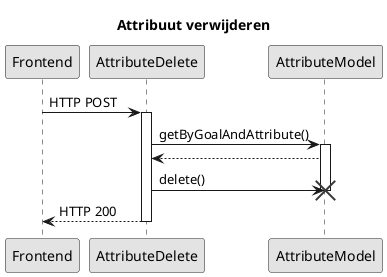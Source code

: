 @startuml
title Attribuut verwijderen
skinparam monochrome true
Frontend -> AttributeDelete: HTTP POST
activate AttributeDelete
AttributeDelete->AttributeModel:getByGoalAndAttribute()
activate AttributeModel
AttributeDelete<--AttributeModel:
AttributeDelete -> AttributeModel !! : delete()
deactivate AttributeModel
Frontend <--AttributeDelete:HTTP 200
deactivate AttributeDelete
@enduml